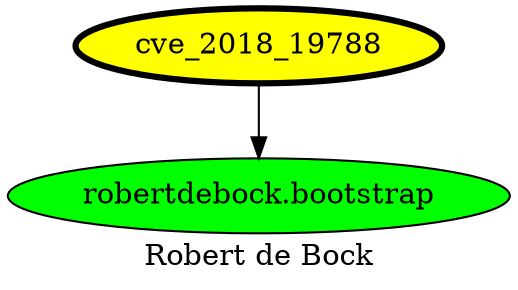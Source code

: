 digraph PhiloDilemma {
  label = "Robert de Bock" ;
  overlap=false
  {
    "cve_2018_19788" [fillcolor=yellow style=filled penwidth=3]
    "robertdebock.bootstrap" [fillcolor=green style=filled]
  }
  "cve_2018_19788" -> "robertdebock.bootstrap"
}
